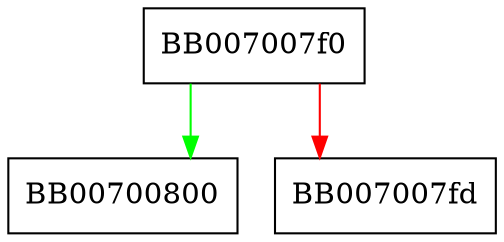 digraph md4_internal_init {
  node [shape="box"];
  graph [splines=ortho];
  BB007007f0 -> BB00700800 [color="green"];
  BB007007f0 -> BB007007fd [color="red"];
}